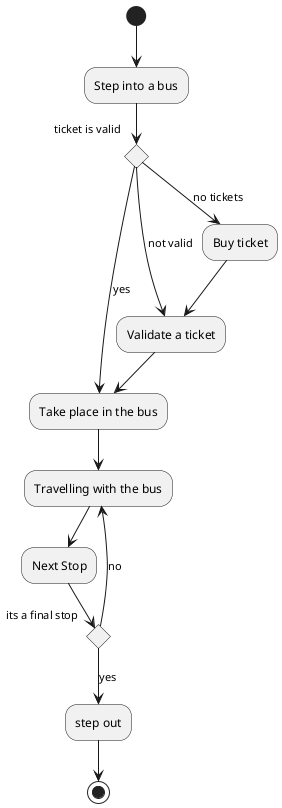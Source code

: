 @startuml
(*) --> "Step into a bus"
--> if "ticket is valid" then
--> [yes] "Take place in the bus" as takePlace
else 
--> [not valid] "Validate a ticket" as validate
--> takePlace
else 
--> [no tickets] "Buy ticket"
-->validate
endif
takePlace --> "Travelling with the bus" as travelling
--> "Next Stop"
if "its a final stop" then 
--> [yes] "step out" 
-->(*)
else 
--> [no] travelling
endif
@enduml